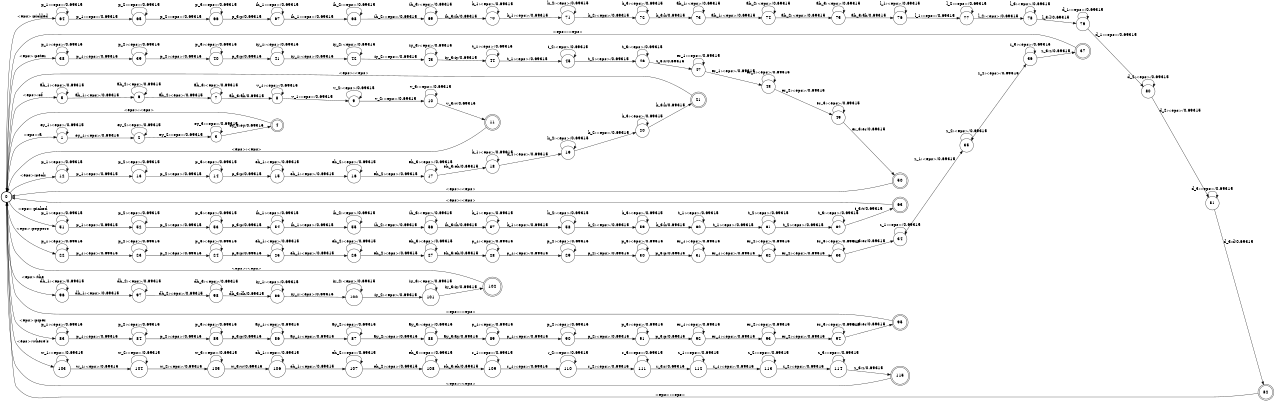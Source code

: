 digraph FST {
rankdir = LR;
size = "8.5,11";
center = 1;
orientation = Portrait;
ranksep = "0.4";
nodesep = "0.25";
0 [label = "0", shape = circle, style = bold, fontsize = 14]
	0 -> 1 [label = "<eps>:a", fontsize = 14];
	0 -> 5 [label = "<eps>:of", fontsize = 14];
	0 -> 12 [label = "<eps>:peck", fontsize = 14];
	0 -> 22 [label = "<eps>:peppers", fontsize = 14];
	0 -> 38 [label = "<eps>:peter", fontsize = 14];
	0 -> 51 [label = "<eps>:picked", fontsize = 14];
	0 -> 64 [label = "<eps>:pickled", fontsize = 14];
	0 -> 83 [label = "<eps>:piper", fontsize = 14];
	0 -> 96 [label = "<eps>:the", fontsize = 14];
	0 -> 103 [label = "<eps>:where's", fontsize = 14];
1 [label = "1", shape = circle, style = solid, fontsize = 14]
	1 -> 1 [label = "ey_1:<eps>/0.69315", fontsize = 14];
	1 -> 2 [label = "ey_1:<eps>/0.69315", fontsize = 14];
2 [label = "2", shape = circle, style = solid, fontsize = 14]
	2 -> 2 [label = "ey_2:<eps>/0.69315", fontsize = 14];
	2 -> 3 [label = "ey_2:<eps>/0.69315", fontsize = 14];
3 [label = "3", shape = circle, style = solid, fontsize = 14]
	3 -> 3 [label = "ey_3:<eps>/0.69315", fontsize = 14];
	3 -> 4 [label = "ey_3:ey/0.69315", fontsize = 14];
4 [label = "4", shape = doublecircle, style = solid, fontsize = 14]
	4 -> 0 [label = "<eps>:<eps>", fontsize = 14];
5 [label = "5", shape = circle, style = solid, fontsize = 14]
	5 -> 5 [label = "ah_1:<eps>/0.69315", fontsize = 14];
	5 -> 6 [label = "ah_1:<eps>/0.69315", fontsize = 14];
6 [label = "6", shape = circle, style = solid, fontsize = 14]
	6 -> 6 [label = "ah_2:<eps>/0.69315", fontsize = 14];
	6 -> 7 [label = "ah_2:<eps>/0.69315", fontsize = 14];
7 [label = "7", shape = circle, style = solid, fontsize = 14]
	7 -> 7 [label = "ah_3:<eps>/0.69315", fontsize = 14];
	7 -> 8 [label = "ah_3:ah/0.69315", fontsize = 14];
8 [label = "8", shape = circle, style = solid, fontsize = 14]
	8 -> 8 [label = "v_1:<eps>/0.69315", fontsize = 14];
	8 -> 9 [label = "v_1:<eps>/0.69315", fontsize = 14];
9 [label = "9", shape = circle, style = solid, fontsize = 14]
	9 -> 9 [label = "v_2:<eps>/0.69315", fontsize = 14];
	9 -> 10 [label = "v_2:<eps>/0.69315", fontsize = 14];
10 [label = "10", shape = circle, style = solid, fontsize = 14]
	10 -> 10 [label = "v_3:<eps>/0.69315", fontsize = 14];
	10 -> 11 [label = "v_3:v/0.69315", fontsize = 14];
11 [label = "11", shape = doublecircle, style = solid, fontsize = 14]
	11 -> 0 [label = "<eps>:<eps>", fontsize = 14];
12 [label = "12", shape = circle, style = solid, fontsize = 14]
	12 -> 12 [label = "p_1:<eps>/0.69315", fontsize = 14];
	12 -> 13 [label = "p_1:<eps>/0.69315", fontsize = 14];
13 [label = "13", shape = circle, style = solid, fontsize = 14]
	13 -> 13 [label = "p_2:<eps>/0.69315", fontsize = 14];
	13 -> 14 [label = "p_2:<eps>/0.69315", fontsize = 14];
14 [label = "14", shape = circle, style = solid, fontsize = 14]
	14 -> 14 [label = "p_3:<eps>/0.69315", fontsize = 14];
	14 -> 15 [label = "p_3:p/0.69315", fontsize = 14];
15 [label = "15", shape = circle, style = solid, fontsize = 14]
	15 -> 15 [label = "eh_1:<eps>/0.69315", fontsize = 14];
	15 -> 16 [label = "eh_1:<eps>/0.69315", fontsize = 14];
16 [label = "16", shape = circle, style = solid, fontsize = 14]
	16 -> 16 [label = "eh_2:<eps>/0.69315", fontsize = 14];
	16 -> 17 [label = "eh_2:<eps>/0.69315", fontsize = 14];
17 [label = "17", shape = circle, style = solid, fontsize = 14]
	17 -> 17 [label = "eh_3:<eps>/0.69315", fontsize = 14];
	17 -> 18 [label = "eh_3:eh/0.69315", fontsize = 14];
18 [label = "18", shape = circle, style = solid, fontsize = 14]
	18 -> 18 [label = "k_1:<eps>/0.69315", fontsize = 14];
	18 -> 19 [label = "k_1:<eps>/0.69315", fontsize = 14];
19 [label = "19", shape = circle, style = solid, fontsize = 14]
	19 -> 19 [label = "k_2:<eps>/0.69315", fontsize = 14];
	19 -> 20 [label = "k_2:<eps>/0.69315", fontsize = 14];
20 [label = "20", shape = circle, style = solid, fontsize = 14]
	20 -> 20 [label = "k_3:<eps>/0.69315", fontsize = 14];
	20 -> 21 [label = "k_3:k/0.69315", fontsize = 14];
21 [label = "21", shape = doublecircle, style = solid, fontsize = 14]
	21 -> 0 [label = "<eps>:<eps>", fontsize = 14];
22 [label = "22", shape = circle, style = solid, fontsize = 14]
	22 -> 22 [label = "p_1:<eps>/0.69315", fontsize = 14];
	22 -> 23 [label = "p_1:<eps>/0.69315", fontsize = 14];
23 [label = "23", shape = circle, style = solid, fontsize = 14]
	23 -> 23 [label = "p_2:<eps>/0.69315", fontsize = 14];
	23 -> 24 [label = "p_2:<eps>/0.69315", fontsize = 14];
24 [label = "24", shape = circle, style = solid, fontsize = 14]
	24 -> 24 [label = "p_3:<eps>/0.69315", fontsize = 14];
	24 -> 25 [label = "p_3:p/0.69315", fontsize = 14];
25 [label = "25", shape = circle, style = solid, fontsize = 14]
	25 -> 25 [label = "eh_1:<eps>/0.69315", fontsize = 14];
	25 -> 26 [label = "eh_1:<eps>/0.69315", fontsize = 14];
26 [label = "26", shape = circle, style = solid, fontsize = 14]
	26 -> 26 [label = "eh_2:<eps>/0.69315", fontsize = 14];
	26 -> 27 [label = "eh_2:<eps>/0.69315", fontsize = 14];
27 [label = "27", shape = circle, style = solid, fontsize = 14]
	27 -> 27 [label = "eh_3:<eps>/0.69315", fontsize = 14];
	27 -> 28 [label = "eh_3:eh/0.69315", fontsize = 14];
28 [label = "28", shape = circle, style = solid, fontsize = 14]
	28 -> 28 [label = "p_1:<eps>/0.69315", fontsize = 14];
	28 -> 29 [label = "p_1:<eps>/0.69315", fontsize = 14];
29 [label = "29", shape = circle, style = solid, fontsize = 14]
	29 -> 29 [label = "p_2:<eps>/0.69315", fontsize = 14];
	29 -> 30 [label = "p_2:<eps>/0.69315", fontsize = 14];
30 [label = "30", shape = circle, style = solid, fontsize = 14]
	30 -> 30 [label = "p_3:<eps>/0.69315", fontsize = 14];
	30 -> 31 [label = "p_3:p/0.69315", fontsize = 14];
31 [label = "31", shape = circle, style = solid, fontsize = 14]
	31 -> 31 [label = "er_1:<eps>/0.69315", fontsize = 14];
	31 -> 32 [label = "er_1:<eps>/0.69315", fontsize = 14];
32 [label = "32", shape = circle, style = solid, fontsize = 14]
	32 -> 32 [label = "er_2:<eps>/0.69315", fontsize = 14];
	32 -> 33 [label = "er_2:<eps>/0.69315", fontsize = 14];
33 [label = "33", shape = circle, style = solid, fontsize = 14]
	33 -> 33 [label = "er_3:<eps>/0.69315", fontsize = 14];
	33 -> 34 [label = "er_3:er/0.69315", fontsize = 14];
34 [label = "34", shape = circle, style = solid, fontsize = 14]
	34 -> 34 [label = "z_1:<eps>/0.69315", fontsize = 14];
	34 -> 35 [label = "z_1:<eps>/0.69315", fontsize = 14];
35 [label = "35", shape = circle, style = solid, fontsize = 14]
	35 -> 35 [label = "z_2:<eps>/0.69315", fontsize = 14];
	35 -> 36 [label = "z_2:<eps>/0.69315", fontsize = 14];
36 [label = "36", shape = circle, style = solid, fontsize = 14]
	36 -> 36 [label = "z_3:<eps>/0.69315", fontsize = 14];
	36 -> 37 [label = "z_3:z/0.69315", fontsize = 14];
37 [label = "37", shape = doublecircle, style = solid, fontsize = 14]
	37 -> 0 [label = "<eps>:<eps>", fontsize = 14];
38 [label = "38", shape = circle, style = solid, fontsize = 14]
	38 -> 38 [label = "p_1:<eps>/0.69315", fontsize = 14];
	38 -> 39 [label = "p_1:<eps>/0.69315", fontsize = 14];
39 [label = "39", shape = circle, style = solid, fontsize = 14]
	39 -> 39 [label = "p_2:<eps>/0.69315", fontsize = 14];
	39 -> 40 [label = "p_2:<eps>/0.69315", fontsize = 14];
40 [label = "40", shape = circle, style = solid, fontsize = 14]
	40 -> 40 [label = "p_3:<eps>/0.69315", fontsize = 14];
	40 -> 41 [label = "p_3:p/0.69315", fontsize = 14];
41 [label = "41", shape = circle, style = solid, fontsize = 14]
	41 -> 41 [label = "iy_1:<eps>/0.69315", fontsize = 14];
	41 -> 42 [label = "iy_1:<eps>/0.69315", fontsize = 14];
42 [label = "42", shape = circle, style = solid, fontsize = 14]
	42 -> 42 [label = "iy_2:<eps>/0.69315", fontsize = 14];
	42 -> 43 [label = "iy_2:<eps>/0.69315", fontsize = 14];
43 [label = "43", shape = circle, style = solid, fontsize = 14]
	43 -> 43 [label = "iy_3:<eps>/0.69315", fontsize = 14];
	43 -> 44 [label = "iy_3:iy/0.69315", fontsize = 14];
44 [label = "44", shape = circle, style = solid, fontsize = 14]
	44 -> 44 [label = "t_1:<eps>/0.69315", fontsize = 14];
	44 -> 45 [label = "t_1:<eps>/0.69315", fontsize = 14];
45 [label = "45", shape = circle, style = solid, fontsize = 14]
	45 -> 45 [label = "t_2:<eps>/0.69315", fontsize = 14];
	45 -> 46 [label = "t_2:<eps>/0.69315", fontsize = 14];
46 [label = "46", shape = circle, style = solid, fontsize = 14]
	46 -> 46 [label = "t_3:<eps>/0.69315", fontsize = 14];
	46 -> 47 [label = "t_3:t/0.69315", fontsize = 14];
47 [label = "47", shape = circle, style = solid, fontsize = 14]
	47 -> 47 [label = "er_1:<eps>/0.69315", fontsize = 14];
	47 -> 48 [label = "er_1:<eps>/0.69315", fontsize = 14];
48 [label = "48", shape = circle, style = solid, fontsize = 14]
	48 -> 48 [label = "er_2:<eps>/0.69315", fontsize = 14];
	48 -> 49 [label = "er_2:<eps>/0.69315", fontsize = 14];
49 [label = "49", shape = circle, style = solid, fontsize = 14]
	49 -> 49 [label = "er_3:<eps>/0.69315", fontsize = 14];
	49 -> 50 [label = "er_3:er/0.69315", fontsize = 14];
50 [label = "50", shape = doublecircle, style = solid, fontsize = 14]
	50 -> 0 [label = "<eps>:<eps>", fontsize = 14];
51 [label = "51", shape = circle, style = solid, fontsize = 14]
	51 -> 51 [label = "p_1:<eps>/0.69315", fontsize = 14];
	51 -> 52 [label = "p_1:<eps>/0.69315", fontsize = 14];
52 [label = "52", shape = circle, style = solid, fontsize = 14]
	52 -> 52 [label = "p_2:<eps>/0.69315", fontsize = 14];
	52 -> 53 [label = "p_2:<eps>/0.69315", fontsize = 14];
53 [label = "53", shape = circle, style = solid, fontsize = 14]
	53 -> 53 [label = "p_3:<eps>/0.69315", fontsize = 14];
	53 -> 54 [label = "p_3:p/0.69315", fontsize = 14];
54 [label = "54", shape = circle, style = solid, fontsize = 14]
	54 -> 54 [label = "ih_1:<eps>/0.69315", fontsize = 14];
	54 -> 55 [label = "ih_1:<eps>/0.69315", fontsize = 14];
55 [label = "55", shape = circle, style = solid, fontsize = 14]
	55 -> 55 [label = "ih_2:<eps>/0.69315", fontsize = 14];
	55 -> 56 [label = "ih_2:<eps>/0.69315", fontsize = 14];
56 [label = "56", shape = circle, style = solid, fontsize = 14]
	56 -> 56 [label = "ih_3:<eps>/0.69315", fontsize = 14];
	56 -> 57 [label = "ih_3:ih/0.69315", fontsize = 14];
57 [label = "57", shape = circle, style = solid, fontsize = 14]
	57 -> 57 [label = "k_1:<eps>/0.69315", fontsize = 14];
	57 -> 58 [label = "k_1:<eps>/0.69315", fontsize = 14];
58 [label = "58", shape = circle, style = solid, fontsize = 14]
	58 -> 58 [label = "k_2:<eps>/0.69315", fontsize = 14];
	58 -> 59 [label = "k_2:<eps>/0.69315", fontsize = 14];
59 [label = "59", shape = circle, style = solid, fontsize = 14]
	59 -> 59 [label = "k_3:<eps>/0.69315", fontsize = 14];
	59 -> 60 [label = "k_3:k/0.69315", fontsize = 14];
60 [label = "60", shape = circle, style = solid, fontsize = 14]
	60 -> 60 [label = "t_1:<eps>/0.69315", fontsize = 14];
	60 -> 61 [label = "t_1:<eps>/0.69315", fontsize = 14];
61 [label = "61", shape = circle, style = solid, fontsize = 14]
	61 -> 61 [label = "t_2:<eps>/0.69315", fontsize = 14];
	61 -> 62 [label = "t_2:<eps>/0.69315", fontsize = 14];
62 [label = "62", shape = circle, style = solid, fontsize = 14]
	62 -> 62 [label = "t_3:<eps>/0.69315", fontsize = 14];
	62 -> 63 [label = "t_3:t/0.69315", fontsize = 14];
63 [label = "63", shape = doublecircle, style = solid, fontsize = 14]
	63 -> 0 [label = "<eps>:<eps>", fontsize = 14];
64 [label = "64", shape = circle, style = solid, fontsize = 14]
	64 -> 64 [label = "p_1:<eps>/0.69315", fontsize = 14];
	64 -> 65 [label = "p_1:<eps>/0.69315", fontsize = 14];
65 [label = "65", shape = circle, style = solid, fontsize = 14]
	65 -> 65 [label = "p_2:<eps>/0.69315", fontsize = 14];
	65 -> 66 [label = "p_2:<eps>/0.69315", fontsize = 14];
66 [label = "66", shape = circle, style = solid, fontsize = 14]
	66 -> 66 [label = "p_3:<eps>/0.69315", fontsize = 14];
	66 -> 67 [label = "p_3:p/0.69315", fontsize = 14];
67 [label = "67", shape = circle, style = solid, fontsize = 14]
	67 -> 67 [label = "ih_1:<eps>/0.69315", fontsize = 14];
	67 -> 68 [label = "ih_1:<eps>/0.69315", fontsize = 14];
68 [label = "68", shape = circle, style = solid, fontsize = 14]
	68 -> 68 [label = "ih_2:<eps>/0.69315", fontsize = 14];
	68 -> 69 [label = "ih_2:<eps>/0.69315", fontsize = 14];
69 [label = "69", shape = circle, style = solid, fontsize = 14]
	69 -> 69 [label = "ih_3:<eps>/0.69315", fontsize = 14];
	69 -> 70 [label = "ih_3:ih/0.69315", fontsize = 14];
70 [label = "70", shape = circle, style = solid, fontsize = 14]
	70 -> 70 [label = "k_1:<eps>/0.69315", fontsize = 14];
	70 -> 71 [label = "k_1:<eps>/0.69315", fontsize = 14];
71 [label = "71", shape = circle, style = solid, fontsize = 14]
	71 -> 71 [label = "k_2:<eps>/0.69315", fontsize = 14];
	71 -> 72 [label = "k_2:<eps>/0.69315", fontsize = 14];
72 [label = "72", shape = circle, style = solid, fontsize = 14]
	72 -> 72 [label = "k_3:<eps>/0.69315", fontsize = 14];
	72 -> 73 [label = "k_3:k/0.69315", fontsize = 14];
73 [label = "73", shape = circle, style = solid, fontsize = 14]
	73 -> 73 [label = "ah_1:<eps>/0.69315", fontsize = 14];
	73 -> 74 [label = "ah_1:<eps>/0.69315", fontsize = 14];
74 [label = "74", shape = circle, style = solid, fontsize = 14]
	74 -> 74 [label = "ah_2:<eps>/0.69315", fontsize = 14];
	74 -> 75 [label = "ah_2:<eps>/0.69315", fontsize = 14];
75 [label = "75", shape = circle, style = solid, fontsize = 14]
	75 -> 75 [label = "ah_3:<eps>/0.69315", fontsize = 14];
	75 -> 76 [label = "ah_3:ah/0.69315", fontsize = 14];
76 [label = "76", shape = circle, style = solid, fontsize = 14]
	76 -> 76 [label = "l_1:<eps>/0.69315", fontsize = 14];
	76 -> 77 [label = "l_1:<eps>/0.69315", fontsize = 14];
77 [label = "77", shape = circle, style = solid, fontsize = 14]
	77 -> 77 [label = "l_2:<eps>/0.69315", fontsize = 14];
	77 -> 78 [label = "l_2:<eps>/0.69315", fontsize = 14];
78 [label = "78", shape = circle, style = solid, fontsize = 14]
	78 -> 78 [label = "l_3:<eps>/0.69315", fontsize = 14];
	78 -> 79 [label = "l_3:l/0.69315", fontsize = 14];
79 [label = "79", shape = circle, style = solid, fontsize = 14]
	79 -> 79 [label = "d_1:<eps>/0.69315", fontsize = 14];
	79 -> 80 [label = "d_1:<eps>/0.69315", fontsize = 14];
80 [label = "80", shape = circle, style = solid, fontsize = 14]
	80 -> 80 [label = "d_2:<eps>/0.69315", fontsize = 14];
	80 -> 81 [label = "d_2:<eps>/0.69315", fontsize = 14];
81 [label = "81", shape = circle, style = solid, fontsize = 14]
	81 -> 81 [label = "d_3:<eps>/0.69315", fontsize = 14];
	81 -> 82 [label = "d_3:d/0.69315", fontsize = 14];
82 [label = "82", shape = doublecircle, style = solid, fontsize = 14]
	82 -> 0 [label = "<eps>:<eps>", fontsize = 14];
83 [label = "83", shape = circle, style = solid, fontsize = 14]
	83 -> 83 [label = "p_1:<eps>/0.69315", fontsize = 14];
	83 -> 84 [label = "p_1:<eps>/0.69315", fontsize = 14];
84 [label = "84", shape = circle, style = solid, fontsize = 14]
	84 -> 84 [label = "p_2:<eps>/0.69315", fontsize = 14];
	84 -> 85 [label = "p_2:<eps>/0.69315", fontsize = 14];
85 [label = "85", shape = circle, style = solid, fontsize = 14]
	85 -> 85 [label = "p_3:<eps>/0.69315", fontsize = 14];
	85 -> 86 [label = "p_3:p/0.69315", fontsize = 14];
86 [label = "86", shape = circle, style = solid, fontsize = 14]
	86 -> 86 [label = "ay_1:<eps>/0.69315", fontsize = 14];
	86 -> 87 [label = "ay_1:<eps>/0.69315", fontsize = 14];
87 [label = "87", shape = circle, style = solid, fontsize = 14]
	87 -> 87 [label = "ay_2:<eps>/0.69315", fontsize = 14];
	87 -> 88 [label = "ay_2:<eps>/0.69315", fontsize = 14];
88 [label = "88", shape = circle, style = solid, fontsize = 14]
	88 -> 88 [label = "ay_3:<eps>/0.69315", fontsize = 14];
	88 -> 89 [label = "ay_3:ay/0.69315", fontsize = 14];
89 [label = "89", shape = circle, style = solid, fontsize = 14]
	89 -> 89 [label = "p_1:<eps>/0.69315", fontsize = 14];
	89 -> 90 [label = "p_1:<eps>/0.69315", fontsize = 14];
90 [label = "90", shape = circle, style = solid, fontsize = 14]
	90 -> 90 [label = "p_2:<eps>/0.69315", fontsize = 14];
	90 -> 91 [label = "p_2:<eps>/0.69315", fontsize = 14];
91 [label = "91", shape = circle, style = solid, fontsize = 14]
	91 -> 91 [label = "p_3:<eps>/0.69315", fontsize = 14];
	91 -> 92 [label = "p_3:p/0.69315", fontsize = 14];
92 [label = "92", shape = circle, style = solid, fontsize = 14]
	92 -> 92 [label = "er_1:<eps>/0.69315", fontsize = 14];
	92 -> 93 [label = "er_1:<eps>/0.69315", fontsize = 14];
93 [label = "93", shape = circle, style = solid, fontsize = 14]
	93 -> 93 [label = "er_2:<eps>/0.69315", fontsize = 14];
	93 -> 94 [label = "er_2:<eps>/0.69315", fontsize = 14];
94 [label = "94", shape = circle, style = solid, fontsize = 14]
	94 -> 94 [label = "er_3:<eps>/0.69315", fontsize = 14];
	94 -> 95 [label = "er_3:er/0.69315", fontsize = 14];
95 [label = "95", shape = doublecircle, style = solid, fontsize = 14]
	95 -> 0 [label = "<eps>:<eps>", fontsize = 14];
96 [label = "96", shape = circle, style = solid, fontsize = 14]
	96 -> 96 [label = "dh_1:<eps>/0.69315", fontsize = 14];
	96 -> 97 [label = "dh_1:<eps>/0.69315", fontsize = 14];
97 [label = "97", shape = circle, style = solid, fontsize = 14]
	97 -> 97 [label = "dh_2:<eps>/0.69315", fontsize = 14];
	97 -> 98 [label = "dh_2:<eps>/0.69315", fontsize = 14];
98 [label = "98", shape = circle, style = solid, fontsize = 14]
	98 -> 98 [label = "dh_3:<eps>/0.69315", fontsize = 14];
	98 -> 99 [label = "dh_3:dh/0.69315", fontsize = 14];
99 [label = "99", shape = circle, style = solid, fontsize = 14]
	99 -> 99 [label = "iy_1:<eps>/0.69315", fontsize = 14];
	99 -> 100 [label = "iy_1:<eps>/0.69315", fontsize = 14];
100 [label = "100", shape = circle, style = solid, fontsize = 14]
	100 -> 100 [label = "iy_2:<eps>/0.69315", fontsize = 14];
	100 -> 101 [label = "iy_2:<eps>/0.69315", fontsize = 14];
101 [label = "101", shape = circle, style = solid, fontsize = 14]
	101 -> 101 [label = "iy_3:<eps>/0.69315", fontsize = 14];
	101 -> 102 [label = "iy_3:iy/0.69315", fontsize = 14];
102 [label = "102", shape = doublecircle, style = solid, fontsize = 14]
	102 -> 0 [label = "<eps>:<eps>", fontsize = 14];
103 [label = "103", shape = circle, style = solid, fontsize = 14]
	103 -> 103 [label = "w_1:<eps>/0.69315", fontsize = 14];
	103 -> 104 [label = "w_1:<eps>/0.69315", fontsize = 14];
104 [label = "104", shape = circle, style = solid, fontsize = 14]
	104 -> 104 [label = "w_2:<eps>/0.69315", fontsize = 14];
	104 -> 105 [label = "w_2:<eps>/0.69315", fontsize = 14];
105 [label = "105", shape = circle, style = solid, fontsize = 14]
	105 -> 105 [label = "w_3:<eps>/0.69315", fontsize = 14];
	105 -> 106 [label = "w_3:w/0.69315", fontsize = 14];
106 [label = "106", shape = circle, style = solid, fontsize = 14]
	106 -> 106 [label = "eh_1:<eps>/0.69315", fontsize = 14];
	106 -> 107 [label = "eh_1:<eps>/0.69315", fontsize = 14];
107 [label = "107", shape = circle, style = solid, fontsize = 14]
	107 -> 107 [label = "eh_2:<eps>/0.69315", fontsize = 14];
	107 -> 108 [label = "eh_2:<eps>/0.69315", fontsize = 14];
108 [label = "108", shape = circle, style = solid, fontsize = 14]
	108 -> 108 [label = "eh_3:<eps>/0.69315", fontsize = 14];
	108 -> 109 [label = "eh_3:eh/0.69315", fontsize = 14];
109 [label = "109", shape = circle, style = solid, fontsize = 14]
	109 -> 109 [label = "r_1:<eps>/0.69315", fontsize = 14];
	109 -> 110 [label = "r_1:<eps>/0.69315", fontsize = 14];
110 [label = "110", shape = circle, style = solid, fontsize = 14]
	110 -> 110 [label = "r_2:<eps>/0.69315", fontsize = 14];
	110 -> 111 [label = "r_2:<eps>/0.69315", fontsize = 14];
111 [label = "111", shape = circle, style = solid, fontsize = 14]
	111 -> 111 [label = "r_3:<eps>/0.69315", fontsize = 14];
	111 -> 112 [label = "r_3:r/0.69315", fontsize = 14];
112 [label = "112", shape = circle, style = solid, fontsize = 14]
	112 -> 112 [label = "z_1:<eps>/0.69315", fontsize = 14];
	112 -> 113 [label = "z_1:<eps>/0.69315", fontsize = 14];
113 [label = "113", shape = circle, style = solid, fontsize = 14]
	113 -> 113 [label = "z_2:<eps>/0.69315", fontsize = 14];
	113 -> 114 [label = "z_2:<eps>/0.69315", fontsize = 14];
114 [label = "114", shape = circle, style = solid, fontsize = 14]
	114 -> 114 [label = "z_3:<eps>/0.69315", fontsize = 14];
	114 -> 115 [label = "z_3:z/0.69315", fontsize = 14];
115 [label = "115", shape = doublecircle, style = solid, fontsize = 14]
	115 -> 0 [label = "<eps>:<eps>", fontsize = 14];
}

